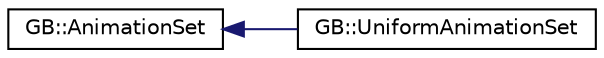 digraph "Graphical Class Hierarchy"
{
  edge [fontname="Helvetica",fontsize="10",labelfontname="Helvetica",labelfontsize="10"];
  node [fontname="Helvetica",fontsize="10",shape=record];
  rankdir="LR";
  Node0 [label="GB::AnimationSet",height=0.2,width=0.4,color="black", fillcolor="white", style="filled",URL="$class_g_b_1_1_animation_set.html",tooltip="Creates and owns a collection of animations."];
  Node0 -> Node1 [dir="back",color="midnightblue",fontsize="10",style="solid",fontname="Helvetica"];
  Node1 [label="GB::UniformAnimationSet",height=0.2,width=0.4,color="black", fillcolor="white", style="filled",URL="$class_g_b_1_1_uniform_animation_set.html",tooltip="Creates and owns a collection of animations that utilize a uniform frame size. This size is used to c..."];
}
